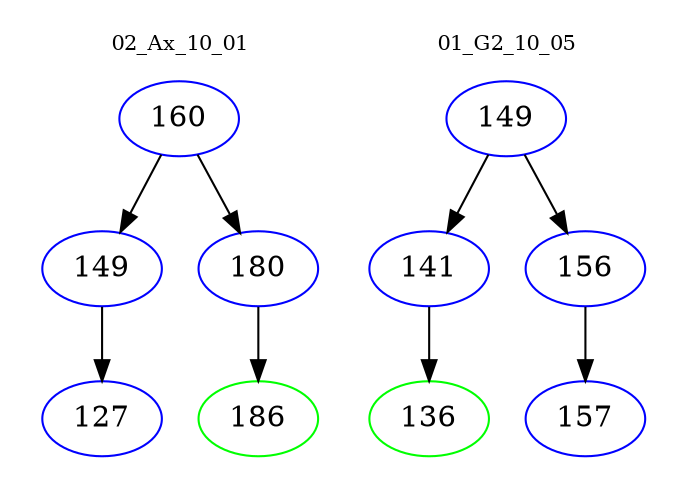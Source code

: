 digraph{
subgraph cluster_0 {
color = white
label = "02_Ax_10_01";
fontsize=10;
T0_160 [label="160", color="blue"]
T0_160 -> T0_149 [color="black"]
T0_149 [label="149", color="blue"]
T0_149 -> T0_127 [color="black"]
T0_127 [label="127", color="blue"]
T0_160 -> T0_180 [color="black"]
T0_180 [label="180", color="blue"]
T0_180 -> T0_186 [color="black"]
T0_186 [label="186", color="green"]
}
subgraph cluster_1 {
color = white
label = "01_G2_10_05";
fontsize=10;
T1_149 [label="149", color="blue"]
T1_149 -> T1_141 [color="black"]
T1_141 [label="141", color="blue"]
T1_141 -> T1_136 [color="black"]
T1_136 [label="136", color="green"]
T1_149 -> T1_156 [color="black"]
T1_156 [label="156", color="blue"]
T1_156 -> T1_157 [color="black"]
T1_157 [label="157", color="blue"]
}
}
